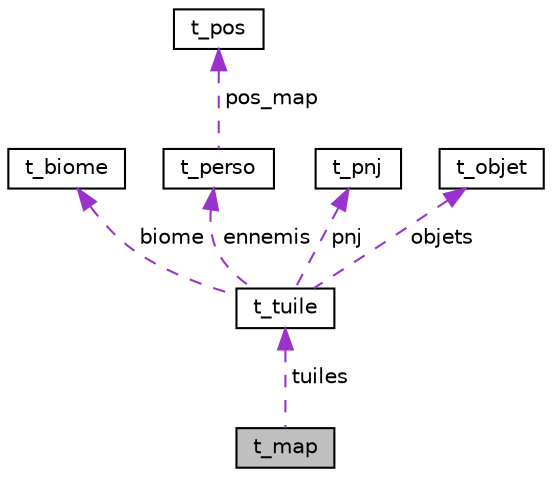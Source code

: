 digraph "t_map"
{
 // LATEX_PDF_SIZE
  edge [fontname="Helvetica",fontsize="10",labelfontname="Helvetica",labelfontsize="10"];
  node [fontname="Helvetica",fontsize="10",shape=record];
  Node1 [label="t_map",height=0.2,width=0.4,color="black", fillcolor="grey75", style="filled", fontcolor="black",tooltip=" "];
  Node2 -> Node1 [dir="back",color="darkorchid3",fontsize="10",style="dashed",label=" tuiles" ,fontname="Helvetica"];
  Node2 [label="t_tuile",height=0.2,width=0.4,color="black", fillcolor="white", style="filled",URL="$structt__tuile.html",tooltip=" "];
  Node3 -> Node2 [dir="back",color="darkorchid3",fontsize="10",style="dashed",label=" biome" ,fontname="Helvetica"];
  Node3 [label="t_biome",height=0.2,width=0.4,color="black", fillcolor="white", style="filled",URL="$structt__biome.html",tooltip=" "];
  Node4 -> Node2 [dir="back",color="darkorchid3",fontsize="10",style="dashed",label=" ennemis" ,fontname="Helvetica"];
  Node4 [label="t_perso",height=0.2,width=0.4,color="black", fillcolor="white", style="filled",URL="$structt__perso.html",tooltip=" "];
  Node5 -> Node4 [dir="back",color="darkorchid3",fontsize="10",style="dashed",label=" pos_map" ,fontname="Helvetica"];
  Node5 [label="t_pos",height=0.2,width=0.4,color="black", fillcolor="white", style="filled",URL="$structt__pos.html",tooltip=" "];
  Node6 -> Node2 [dir="back",color="darkorchid3",fontsize="10",style="dashed",label=" pnj" ,fontname="Helvetica"];
  Node6 [label="t_pnj",height=0.2,width=0.4,color="black", fillcolor="white", style="filled",URL="$structt__pnj.html",tooltip=" "];
  Node7 -> Node2 [dir="back",color="darkorchid3",fontsize="10",style="dashed",label=" objets" ,fontname="Helvetica"];
  Node7 [label="t_objet",height=0.2,width=0.4,color="black", fillcolor="white", style="filled",URL="$structt__objet.html",tooltip=" "];
}
